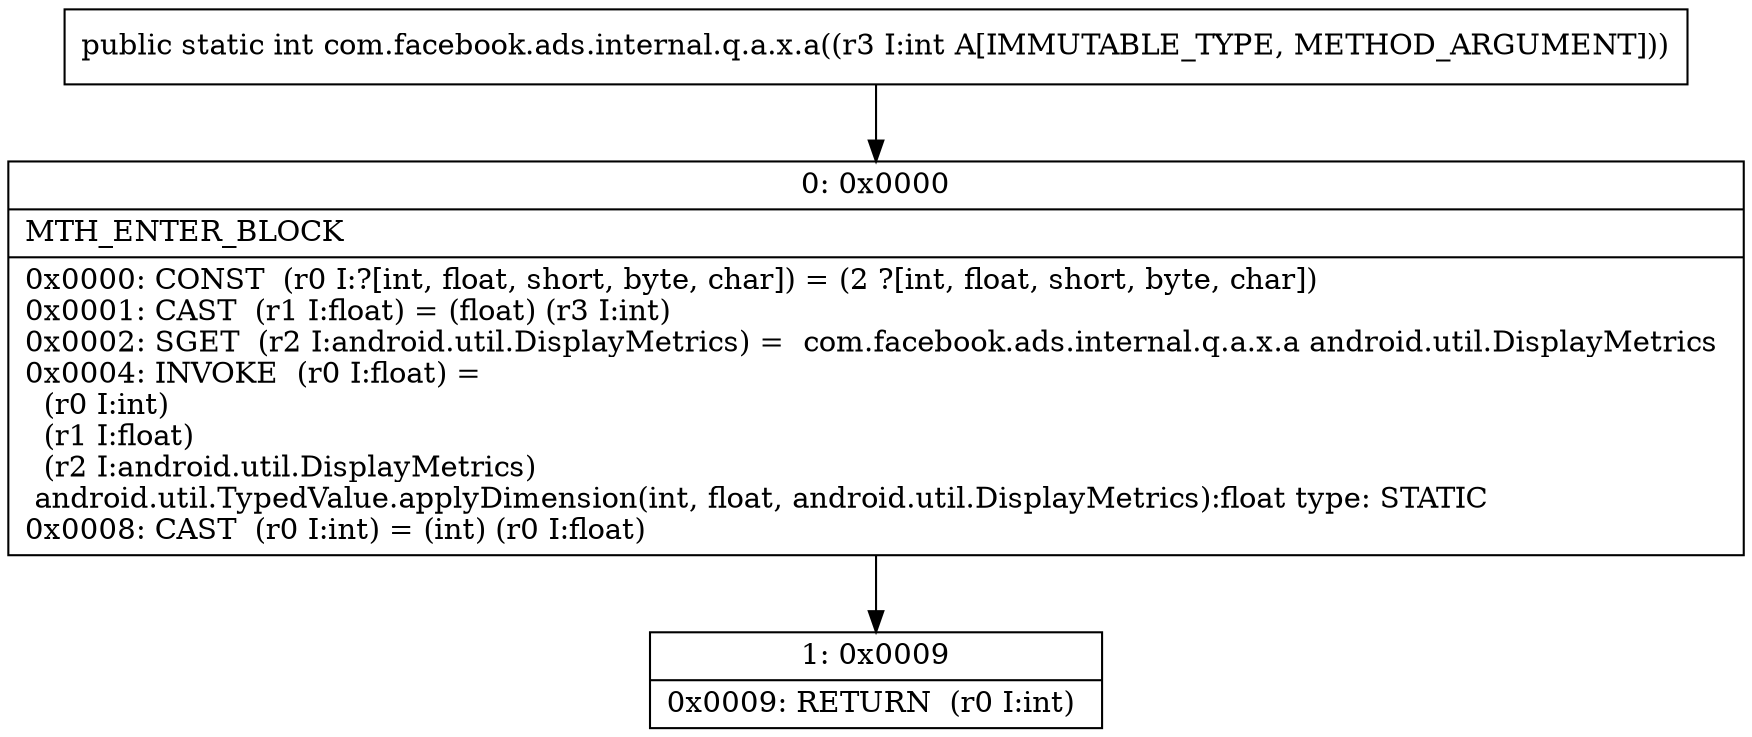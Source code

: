 digraph "CFG forcom.facebook.ads.internal.q.a.x.a(I)I" {
Node_0 [shape=record,label="{0\:\ 0x0000|MTH_ENTER_BLOCK\l|0x0000: CONST  (r0 I:?[int, float, short, byte, char]) = (2 ?[int, float, short, byte, char]) \l0x0001: CAST  (r1 I:float) = (float) (r3 I:int) \l0x0002: SGET  (r2 I:android.util.DisplayMetrics) =  com.facebook.ads.internal.q.a.x.a android.util.DisplayMetrics \l0x0004: INVOKE  (r0 I:float) = \l  (r0 I:int)\l  (r1 I:float)\l  (r2 I:android.util.DisplayMetrics)\l android.util.TypedValue.applyDimension(int, float, android.util.DisplayMetrics):float type: STATIC \l0x0008: CAST  (r0 I:int) = (int) (r0 I:float) \l}"];
Node_1 [shape=record,label="{1\:\ 0x0009|0x0009: RETURN  (r0 I:int) \l}"];
MethodNode[shape=record,label="{public static int com.facebook.ads.internal.q.a.x.a((r3 I:int A[IMMUTABLE_TYPE, METHOD_ARGUMENT])) }"];
MethodNode -> Node_0;
Node_0 -> Node_1;
}

